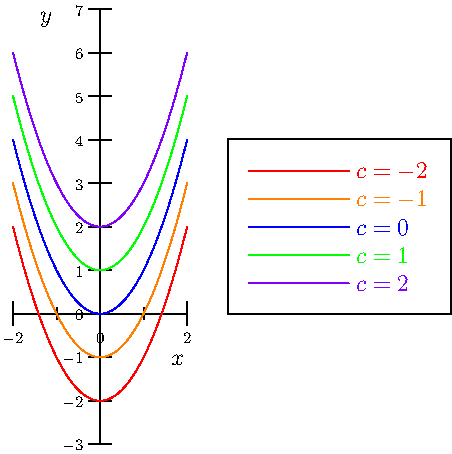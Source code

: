 // Asymptote code for plotting level curves of f(x, y) = y - x^2
import graph;

size(8cm);

real fa(real x) { return x**2 - 2; }
real fb(real x) { return x**2 - 1; }
real fc(real x) { return x**2; }
real fd(real x) { return x**2 + 1; }
real fe(real x) { return x**2 + 2; }

// Set up the range of the plot
real xmin = -2, xmax = 2;
real ymin = -3, ymax = 7;

xaxis("$x$", xmin, xmax, Ticks(Label(fontsize(8pt)), step=1));
yaxis("$y$", ymin, ymax, Ticks(Label(fontsize(8pt)), step=1));

draw(graph(fa, xmin, xmax, operator ..), red, "$c = -2$", align=W);
draw(graph(fb, xmin, xmax, operator ..), orange, "$c = -1$", align=W);
draw(graph(fc, xmin, xmax, operator ..), blue, "$c = 0$", align=W);
draw(graph(fd, xmin, xmax, operator ..), green, "$c = 1$", align=W);
draw(graph(fe, xmin, xmax, operator ..), purple, "$c = 2$", align=W);

add(legend(),point(E),(20,0),UnFill);
